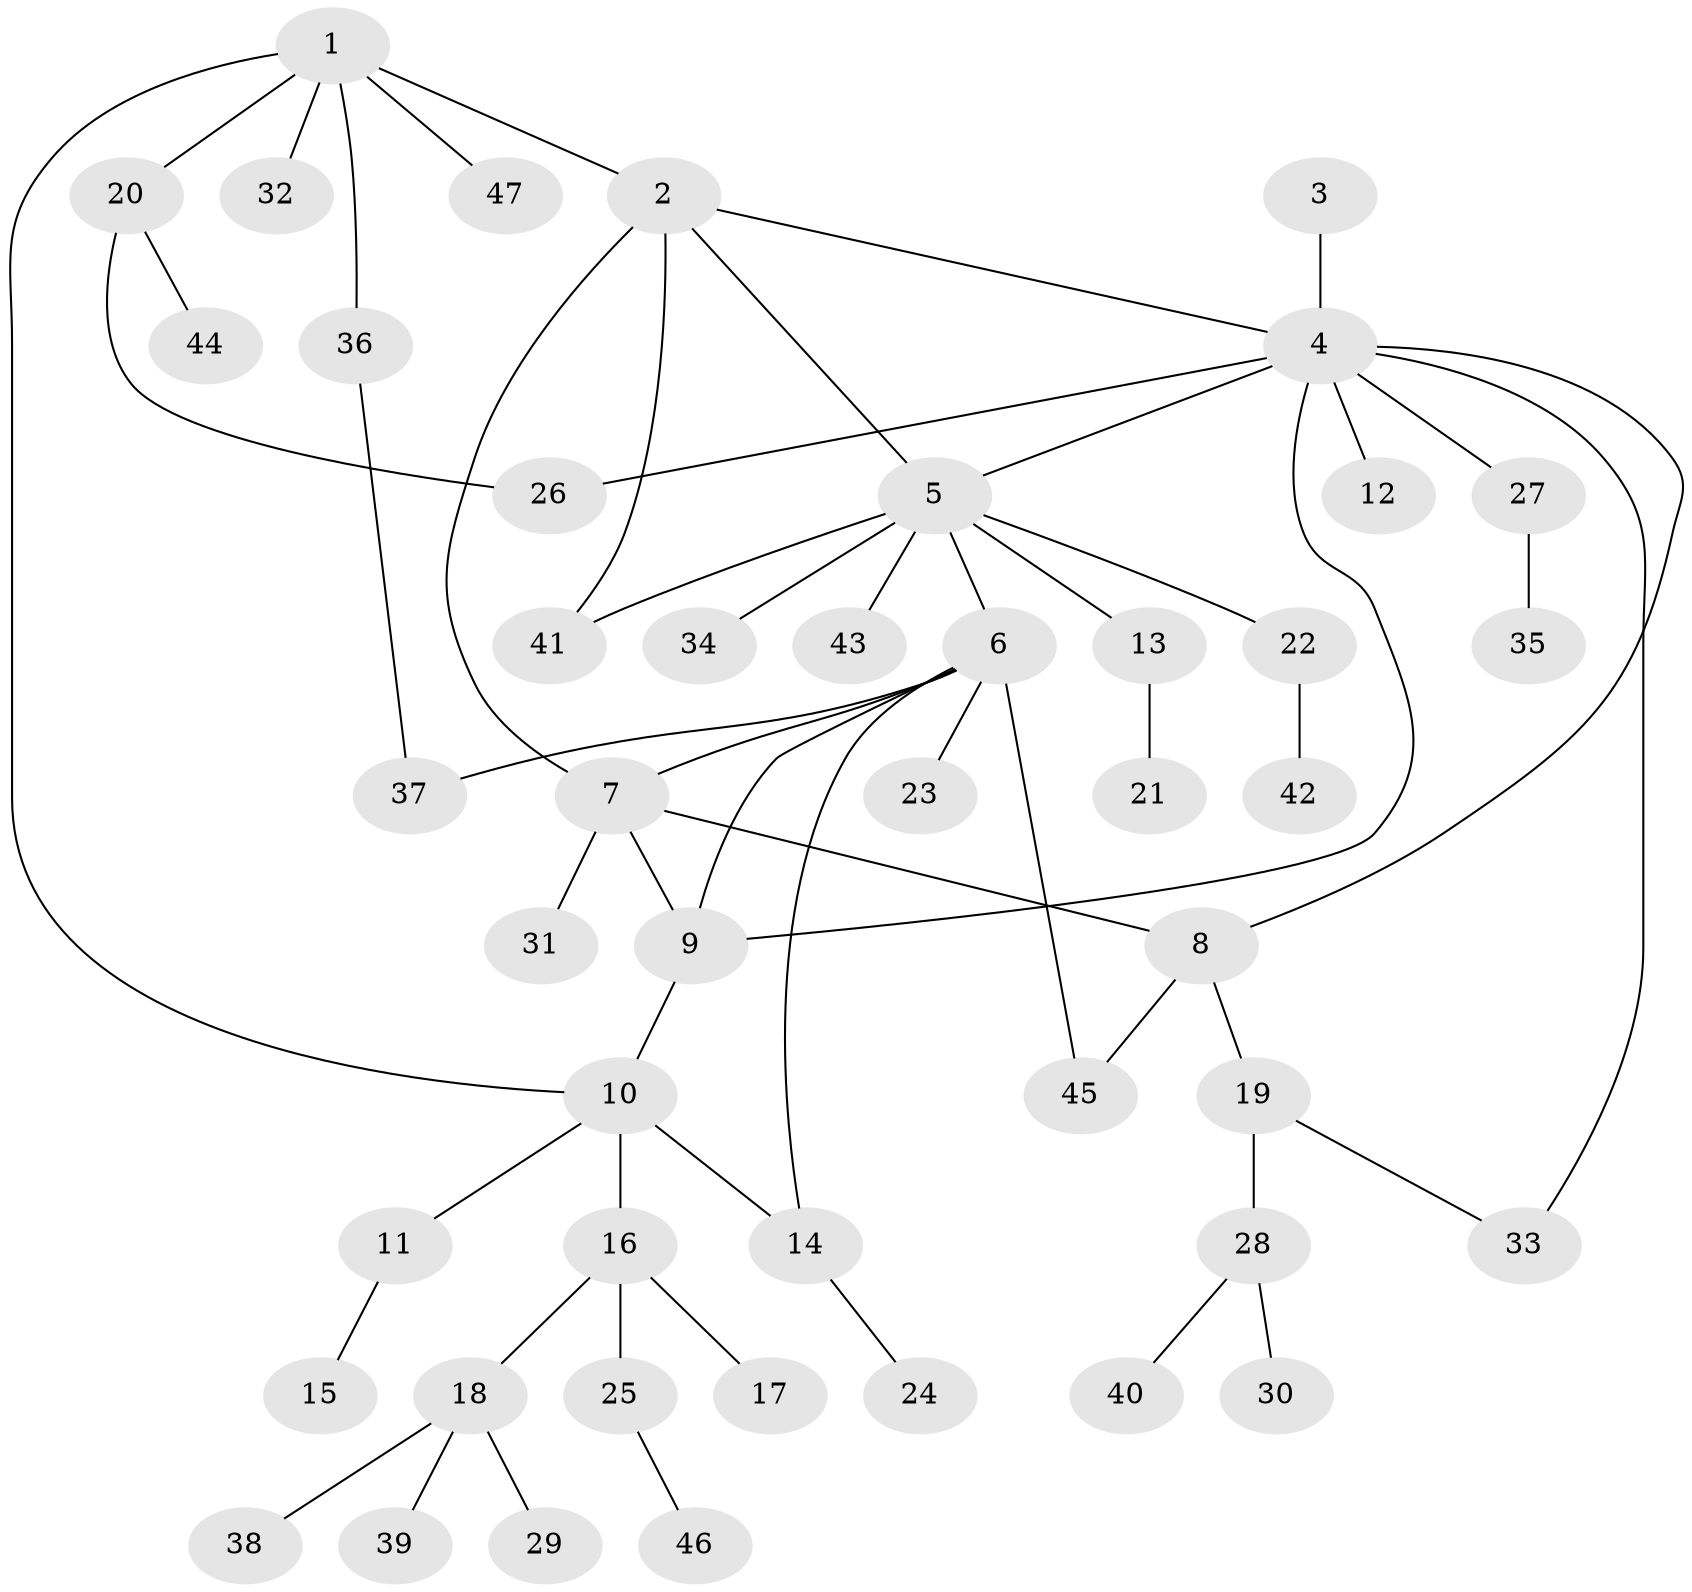// coarse degree distribution, {5: 0.06060606060606061, 10: 0.030303030303030304, 6: 0.06060606060606061, 1: 0.42424242424242425, 2: 0.30303030303030304, 3: 0.12121212121212122}
// Generated by graph-tools (version 1.1) at 2025/52/03/04/25 22:52:48]
// undirected, 47 vertices, 58 edges
graph export_dot {
  node [color=gray90,style=filled];
  1;
  2;
  3;
  4;
  5;
  6;
  7;
  8;
  9;
  10;
  11;
  12;
  13;
  14;
  15;
  16;
  17;
  18;
  19;
  20;
  21;
  22;
  23;
  24;
  25;
  26;
  27;
  28;
  29;
  30;
  31;
  32;
  33;
  34;
  35;
  36;
  37;
  38;
  39;
  40;
  41;
  42;
  43;
  44;
  45;
  46;
  47;
  1 -- 2;
  1 -- 10;
  1 -- 20;
  1 -- 32;
  1 -- 36;
  1 -- 47;
  2 -- 4;
  2 -- 5;
  2 -- 7;
  2 -- 41;
  3 -- 4;
  4 -- 5;
  4 -- 8;
  4 -- 9;
  4 -- 12;
  4 -- 26;
  4 -- 27;
  4 -- 33;
  5 -- 6;
  5 -- 13;
  5 -- 22;
  5 -- 34;
  5 -- 41;
  5 -- 43;
  6 -- 7;
  6 -- 9;
  6 -- 14;
  6 -- 23;
  6 -- 37;
  6 -- 45;
  7 -- 8;
  7 -- 9;
  7 -- 31;
  8 -- 19;
  8 -- 45;
  9 -- 10;
  10 -- 11;
  10 -- 14;
  10 -- 16;
  11 -- 15;
  13 -- 21;
  14 -- 24;
  16 -- 17;
  16 -- 18;
  16 -- 25;
  18 -- 29;
  18 -- 38;
  18 -- 39;
  19 -- 28;
  19 -- 33;
  20 -- 26;
  20 -- 44;
  22 -- 42;
  25 -- 46;
  27 -- 35;
  28 -- 30;
  28 -- 40;
  36 -- 37;
}
